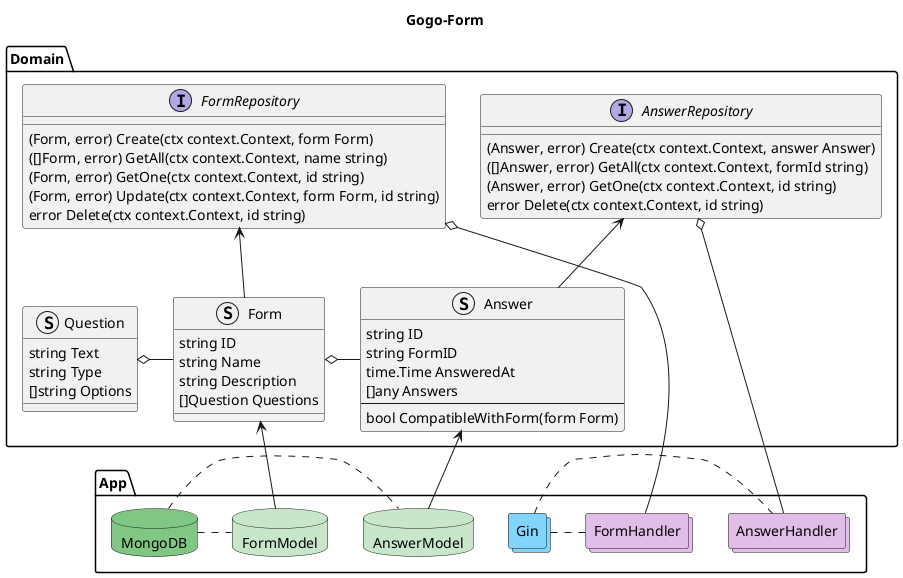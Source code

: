 @startuml
allow_mixing
title Gogo-Form

package Domain {
    struct Question {
    	string Text
    	string Type    
    	[]string Options
    }

    struct Form {
    	string ID 
    	string Name
    	string Description
    	[]Question Questions

    }

    struct Answer {
      string ID
      string FormID
      time.Time AnsweredAt
      []any Answers
      --
      bool CompatibleWithForm(form Form)
    }

    interface FormRepository {
    	(Form, error) Create(ctx context.Context, form Form)
    	([]Form, error) GetAll(ctx context.Context, name string)
    	(Form, error) GetOne(ctx context.Context, id string)
    	(Form, error) Update(ctx context.Context, form Form, id string)
    	error Delete(ctx context.Context, id string)
    }

    interface AnswerRepository {
    	(Answer, error) Create(ctx context.Context, answer Answer)
    	([]Answer, error) GetAll(ctx context.Context, formId string)
    	(Answer, error) GetOne(ctx context.Context, id string)
    	error Delete(ctx context.Context, id string)
    }
}

package App {
    database AnswerModel #C8E6C9
    database FormModel #C8E6C9
    database MongoDB #81C784

    collections AnswerHandler #E1BEE7
    collections FormHandler #E1BEE7

    collections Gin #81D4FA
}

FormRepository <-- Form
AnswerRepository <-- Answer

Question o- Form
Form o- Answer

FormRepository o-- FormHandler
AnswerRepository o-- AnswerHandler

Gin . FormHandler
Gin . AnswerHandler

MongoDB . FormModel
MongoDB . AnswerModel

Form <-- FormModel
Answer <-- AnswerModel

@enduml